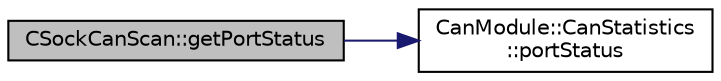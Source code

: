 digraph "CSockCanScan::getPortStatus"
{
 // LATEX_PDF_SIZE
  edge [fontname="Helvetica",fontsize="10",labelfontname="Helvetica",labelfontsize="10"];
  node [fontname="Helvetica",fontsize="10",shape=record];
  rankdir="LR";
  Node1 [label="CSockCanScan::getPortStatus",height=0.2,width=0.4,color="black", fillcolor="grey75", style="filled", fontcolor="black",tooltip=" "];
  Node1 -> Node2 [color="midnightblue",fontsize="10",style="solid",fontname="Helvetica"];
  Node2 [label="CanModule::CanStatistics\l::portStatus",height=0.2,width=0.4,color="black", fillcolor="white", style="filled",URL="$classCanModule_1_1CanStatistics.html#a98dfe419c521921afc6cf48e502f8e9d",tooltip=" "];
}
